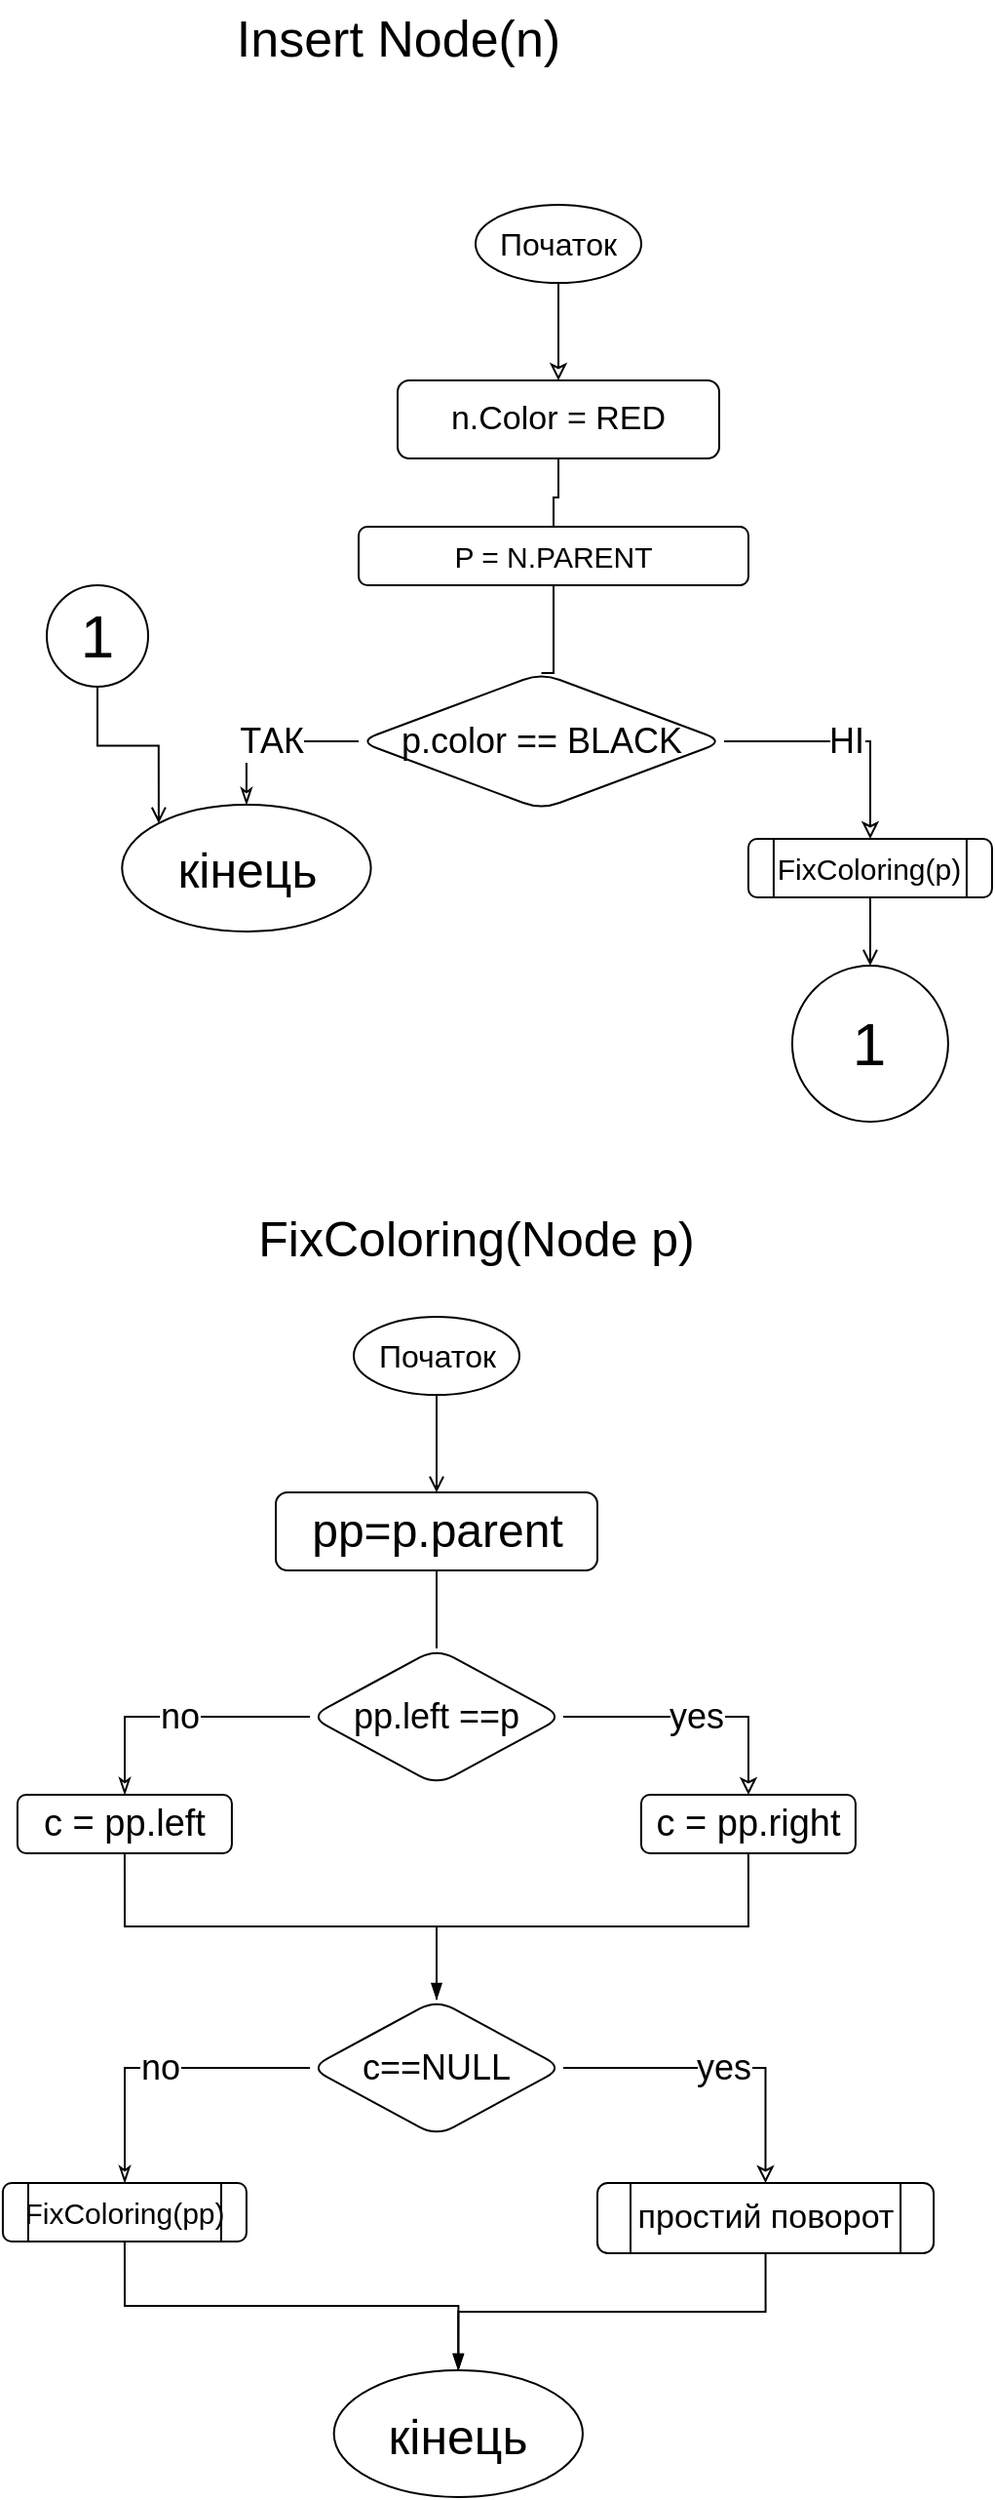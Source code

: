 <mxfile version="20.0.3" type="github">
  <diagram id="KQOMElOQD3AwJY751B6_" name="Page-1">
    <mxGraphModel dx="1421" dy="866" grid="1" gridSize="10" guides="1" tooltips="1" connect="1" arrows="1" fold="1" page="1" pageScale="1" pageWidth="827" pageHeight="1169" math="0" shadow="0">
      <root>
        <mxCell id="0" />
        <mxCell id="1" parent="0" />
        <mxCell id="D90fb7c3y0i_6Gm7GSfD-1" value="&lt;span style=&quot;font-size: 26px;&quot;&gt;Insert Node(n)&lt;/span&gt;" style="text;html=1;align=center;verticalAlign=middle;resizable=0;points=[];autosize=1;strokeColor=none;fillColor=none;fontSize=26;" vertex="1" parent="1">
          <mxGeometry x="-145" y="35.0" width="190" height="40" as="geometry" />
        </mxCell>
        <mxCell id="D90fb7c3y0i_6Gm7GSfD-2" style="edgeStyle=orthogonalEdgeStyle;rounded=0;orthogonalLoop=1;jettySize=auto;html=1;exitX=0.5;exitY=1;exitDx=0;exitDy=0;fontSize=24;entryX=0.5;entryY=0;entryDx=0;entryDy=0;endArrow=classic;endFill=0;strokeColor=#000000;strokeWidth=1;" edge="1" source="D90fb7c3y0i_6Gm7GSfD-3" target="D90fb7c3y0i_6Gm7GSfD-5" parent="1">
          <mxGeometry relative="1" as="geometry">
            <mxPoint x="32.5" y="210" as="targetPoint" />
          </mxGeometry>
        </mxCell>
        <mxCell id="D90fb7c3y0i_6Gm7GSfD-3" value="Початок" style="ellipse;whiteSpace=wrap;html=1;fontSize=16;strokeWidth=1;" vertex="1" parent="1">
          <mxGeometry x="-10" y="140" width="85" height="40" as="geometry" />
        </mxCell>
        <mxCell id="D90fb7c3y0i_6Gm7GSfD-4" style="edgeStyle=orthogonalEdgeStyle;rounded=0;orthogonalLoop=1;jettySize=auto;html=1;exitX=0.5;exitY=1;exitDx=0;exitDy=0;fontSize=11;endArrow=none;endFill=0;strokeColor=#000000;strokeWidth=1;" edge="1" source="D90fb7c3y0i_6Gm7GSfD-5" parent="1" target="D90fb7c3y0i_6Gm7GSfD-7">
          <mxGeometry relative="1" as="geometry">
            <mxPoint x="32.529" y="320" as="targetPoint" />
          </mxGeometry>
        </mxCell>
        <mxCell id="D90fb7c3y0i_6Gm7GSfD-5" value="&lt;div style=&quot;font-size: 17px;&quot;&gt;n.Color = RED&lt;/div&gt;" style="rounded=1;whiteSpace=wrap;html=1;sketch=0;fontSize=17;strokeWidth=1;" vertex="1" parent="1">
          <mxGeometry x="-50" y="230" width="165" height="40" as="geometry" />
        </mxCell>
        <mxCell id="D90fb7c3y0i_6Gm7GSfD-8" style="edgeStyle=orthogonalEdgeStyle;rounded=0;orthogonalLoop=1;jettySize=auto;html=1;exitX=0.5;exitY=1;exitDx=0;exitDy=0;endArrow=none;endFill=0;entryX=0.5;entryY=0;entryDx=0;entryDy=0;" edge="1" parent="1" source="D90fb7c3y0i_6Gm7GSfD-7" target="D90fb7c3y0i_6Gm7GSfD-11">
          <mxGeometry relative="1" as="geometry">
            <mxPoint x="29.769" y="370" as="targetPoint" />
            <Array as="points">
              <mxPoint x="30" y="380" />
            </Array>
          </mxGeometry>
        </mxCell>
        <mxCell id="D90fb7c3y0i_6Gm7GSfD-7" value="P = N.PARENT" style="rounded=1;whiteSpace=wrap;html=1;fontSize=15;" vertex="1" parent="1">
          <mxGeometry x="-70" y="305" width="200" height="30" as="geometry" />
        </mxCell>
        <mxCell id="D90fb7c3y0i_6Gm7GSfD-9" value="ТАК" style="edgeStyle=orthogonalEdgeStyle;rounded=0;orthogonalLoop=1;jettySize=auto;html=1;exitX=0;exitY=0.5;exitDx=0;exitDy=0;fontFamily=Helvetica;fontSize=18;fontColor=default;endArrow=classicThin;endFill=0;strokeWidth=1;" edge="1" source="D90fb7c3y0i_6Gm7GSfD-11" parent="1" target="D90fb7c3y0i_6Gm7GSfD-12">
          <mxGeometry relative="1" as="geometry">
            <mxPoint x="-127.54" y="480" as="targetPoint" />
          </mxGeometry>
        </mxCell>
        <mxCell id="D90fb7c3y0i_6Gm7GSfD-10" value="НІ" style="edgeStyle=orthogonalEdgeStyle;rounded=0;orthogonalLoop=1;jettySize=auto;html=1;exitX=1;exitY=0.5;exitDx=0;exitDy=0;fontFamily=Helvetica;fontSize=18;fontColor=default;endArrow=classic;endFill=0;strokeWidth=1;" edge="1" source="D90fb7c3y0i_6Gm7GSfD-11" parent="1" target="D90fb7c3y0i_6Gm7GSfD-14">
          <mxGeometry relative="1" as="geometry">
            <mxPoint x="192.46" y="480" as="targetPoint" />
          </mxGeometry>
        </mxCell>
        <mxCell id="D90fb7c3y0i_6Gm7GSfD-11" value="p.color == BLACK" style="rhombus;whiteSpace=wrap;html=1;rounded=1;sketch=0;fontFamily=Helvetica;fontSize=18;fontColor=default;strokeColor=default;fillColor=default;" vertex="1" parent="1">
          <mxGeometry x="-70" y="380" width="187.54" height="70" as="geometry" />
        </mxCell>
        <mxCell id="D90fb7c3y0i_6Gm7GSfD-12" value="&lt;font style=&quot;font-size: 25px&quot;&gt;кінець&lt;/font&gt;" style="ellipse;whiteSpace=wrap;html=1;rounded=1;sketch=0;fontSize=12;fontFamily=Helvetica;fontColor=default;strokeColor=default;fillColor=default;" vertex="1" parent="1">
          <mxGeometry x="-191.375" y="447.5" width="127.67" height="65" as="geometry" />
        </mxCell>
        <mxCell id="D90fb7c3y0i_6Gm7GSfD-15" style="edgeStyle=orthogonalEdgeStyle;rounded=0;orthogonalLoop=1;jettySize=auto;html=1;exitX=0.5;exitY=1;exitDx=0;exitDy=0;endArrow=open;endFill=0;" edge="1" parent="1" source="D90fb7c3y0i_6Gm7GSfD-14" target="D90fb7c3y0i_6Gm7GSfD-16">
          <mxGeometry relative="1" as="geometry">
            <mxPoint x="192.846" y="520" as="targetPoint" />
          </mxGeometry>
        </mxCell>
        <mxCell id="D90fb7c3y0i_6Gm7GSfD-14" value="FixColoring(p)" style="shape=process;whiteSpace=wrap;html=1;backgroundOutline=1;fontSize=15;rounded=1;" vertex="1" parent="1">
          <mxGeometry x="129.96" y="465" width="125" height="30" as="geometry" />
        </mxCell>
        <mxCell id="D90fb7c3y0i_6Gm7GSfD-16" value="&lt;font style=&quot;font-size: 31px&quot;&gt;1&lt;/font&gt;" style="ellipse;whiteSpace=wrap;html=1;aspect=fixed;rounded=1;sketch=0;fontFamily=Helvetica;fontSize=16;fontColor=default;strokeColor=default;fillColor=default;" vertex="1" parent="1">
          <mxGeometry x="152.456" y="530" width="80" height="80" as="geometry" />
        </mxCell>
        <mxCell id="D90fb7c3y0i_6Gm7GSfD-18" style="edgeStyle=orthogonalEdgeStyle;rounded=0;orthogonalLoop=1;jettySize=auto;html=1;exitX=0.5;exitY=1;exitDx=0;exitDy=0;entryX=0;entryY=0;entryDx=0;entryDy=0;endArrow=open;endFill=0;" edge="1" parent="1" source="D90fb7c3y0i_6Gm7GSfD-17" target="D90fb7c3y0i_6Gm7GSfD-12">
          <mxGeometry relative="1" as="geometry" />
        </mxCell>
        <mxCell id="D90fb7c3y0i_6Gm7GSfD-17" value="&lt;font style=&quot;font-size: 31px&quot;&gt;1&lt;/font&gt;" style="ellipse;whiteSpace=wrap;html=1;aspect=fixed;rounded=1;sketch=0;fontFamily=Helvetica;fontSize=16;fontColor=default;strokeColor=default;fillColor=default;" vertex="1" parent="1">
          <mxGeometry x="-230" y="335" width="52" height="52" as="geometry" />
        </mxCell>
        <mxCell id="D90fb7c3y0i_6Gm7GSfD-19" value="&lt;span style=&quot;font-size: 25px;&quot;&gt;FixColoring(Node p)&lt;/span&gt;" style="text;html=1;align=center;verticalAlign=middle;resizable=0;points=[];autosize=1;strokeColor=none;fillColor=none;fontSize=24;" vertex="1" parent="1">
          <mxGeometry x="-135" y="650" width="250" height="40" as="geometry" />
        </mxCell>
        <mxCell id="D90fb7c3y0i_6Gm7GSfD-20" style="edgeStyle=orthogonalEdgeStyle;rounded=0;orthogonalLoop=1;jettySize=auto;html=1;exitX=0.5;exitY=1;exitDx=0;exitDy=0;fontSize=24;entryX=0.5;entryY=0;entryDx=0;entryDy=0;endArrow=open;endFill=0;" edge="1" source="D90fb7c3y0i_6Gm7GSfD-21" target="D90fb7c3y0i_6Gm7GSfD-23" parent="1">
          <mxGeometry relative="1" as="geometry">
            <mxPoint x="-30" y="780" as="targetPoint" />
          </mxGeometry>
        </mxCell>
        <mxCell id="D90fb7c3y0i_6Gm7GSfD-21" value="Початок" style="ellipse;whiteSpace=wrap;html=1;fontSize=16;strokeWidth=1;" vertex="1" parent="1">
          <mxGeometry x="-72.5" y="710.0" width="85" height="40" as="geometry" />
        </mxCell>
        <mxCell id="D90fb7c3y0i_6Gm7GSfD-25" style="edgeStyle=orthogonalEdgeStyle;rounded=0;orthogonalLoop=1;jettySize=auto;html=1;exitX=0.5;exitY=1;exitDx=0;exitDy=0;fontSize=26;endArrow=none;endFill=0;entryX=0.5;entryY=0;entryDx=0;entryDy=0;" edge="1" parent="1" source="D90fb7c3y0i_6Gm7GSfD-23" target="D90fb7c3y0i_6Gm7GSfD-28">
          <mxGeometry relative="1" as="geometry">
            <mxPoint x="-30.231" y="870" as="targetPoint" />
            <Array as="points" />
          </mxGeometry>
        </mxCell>
        <mxCell id="D90fb7c3y0i_6Gm7GSfD-23" value="pp=p.parent" style="rounded=1;whiteSpace=wrap;html=1;sketch=0;fontSize=24;" vertex="1" parent="1">
          <mxGeometry x="-112.5" y="800" width="165" height="40" as="geometry" />
        </mxCell>
        <mxCell id="D90fb7c3y0i_6Gm7GSfD-26" value="no" style="edgeStyle=orthogonalEdgeStyle;rounded=0;orthogonalLoop=1;jettySize=auto;html=1;exitX=0;exitY=0.5;exitDx=0;exitDy=0;fontFamily=Helvetica;fontSize=18;fontColor=default;endArrow=classicThin;endFill=0;strokeWidth=1;" edge="1" source="D90fb7c3y0i_6Gm7GSfD-28" parent="1" target="D90fb7c3y0i_6Gm7GSfD-29">
          <mxGeometry relative="1" as="geometry">
            <mxPoint x="-190.04" y="970" as="targetPoint" />
          </mxGeometry>
        </mxCell>
        <mxCell id="D90fb7c3y0i_6Gm7GSfD-27" value="yes" style="edgeStyle=orthogonalEdgeStyle;rounded=0;orthogonalLoop=1;jettySize=auto;html=1;exitX=1;exitY=0.5;exitDx=0;exitDy=0;fontFamily=Helvetica;fontSize=18;fontColor=default;endArrow=classic;endFill=0;strokeWidth=1;" edge="1" source="D90fb7c3y0i_6Gm7GSfD-28" parent="1" target="D90fb7c3y0i_6Gm7GSfD-30">
          <mxGeometry relative="1" as="geometry">
            <mxPoint x="129.96" y="970" as="targetPoint" />
          </mxGeometry>
        </mxCell>
        <mxCell id="D90fb7c3y0i_6Gm7GSfD-28" value="pp.left ==p" style="rhombus;whiteSpace=wrap;html=1;rounded=1;sketch=0;fontFamily=Helvetica;fontSize=18;fontColor=default;strokeColor=default;fillColor=default;" vertex="1" parent="1">
          <mxGeometry x="-95.0" y="880" width="130" height="70" as="geometry" />
        </mxCell>
        <mxCell id="D90fb7c3y0i_6Gm7GSfD-31" style="edgeStyle=orthogonalEdgeStyle;rounded=0;orthogonalLoop=1;jettySize=auto;html=1;exitX=0.5;exitY=1;exitDx=0;exitDy=0;fontSize=19;endArrow=none;endFill=0;entryX=0.5;entryY=0;entryDx=0;entryDy=0;" edge="1" parent="1" source="D90fb7c3y0i_6Gm7GSfD-29" target="D90fb7c3y0i_6Gm7GSfD-35">
          <mxGeometry relative="1" as="geometry">
            <mxPoint x="-30" y="1050" as="targetPoint" />
          </mxGeometry>
        </mxCell>
        <mxCell id="D90fb7c3y0i_6Gm7GSfD-29" value="c = pp.left" style="rounded=1;whiteSpace=wrap;html=1;fontSize=19;" vertex="1" parent="1">
          <mxGeometry x="-245.04" y="955" width="110" height="30" as="geometry" />
        </mxCell>
        <mxCell id="D90fb7c3y0i_6Gm7GSfD-32" style="edgeStyle=orthogonalEdgeStyle;rounded=0;orthogonalLoop=1;jettySize=auto;html=1;exitX=0.5;exitY=1;exitDx=0;exitDy=0;fontSize=19;endArrow=blockThin;endFill=1;entryX=0.5;entryY=0;entryDx=0;entryDy=0;" edge="1" parent="1" source="D90fb7c3y0i_6Gm7GSfD-30" target="D90fb7c3y0i_6Gm7GSfD-35">
          <mxGeometry relative="1" as="geometry">
            <mxPoint x="-30" y="1050" as="targetPoint" />
          </mxGeometry>
        </mxCell>
        <mxCell id="D90fb7c3y0i_6Gm7GSfD-30" value="&lt;span style=&quot;font-size: 19px;&quot;&gt;c = pp.right&lt;/span&gt;" style="rounded=1;whiteSpace=wrap;html=1;fontSize=11;" vertex="1" parent="1">
          <mxGeometry x="74.96" y="955" width="110" height="30" as="geometry" />
        </mxCell>
        <mxCell id="D90fb7c3y0i_6Gm7GSfD-33" value="no" style="edgeStyle=orthogonalEdgeStyle;rounded=0;orthogonalLoop=1;jettySize=auto;html=1;exitX=0;exitY=0.5;exitDx=0;exitDy=0;fontFamily=Helvetica;fontSize=18;fontColor=default;endArrow=classicThin;endFill=0;strokeWidth=1;" edge="1" source="D90fb7c3y0i_6Gm7GSfD-35" parent="1" target="D90fb7c3y0i_6Gm7GSfD-36">
          <mxGeometry relative="1" as="geometry">
            <mxPoint x="-190.04" y="1169" as="targetPoint" />
          </mxGeometry>
        </mxCell>
        <mxCell id="D90fb7c3y0i_6Gm7GSfD-34" value="yes" style="edgeStyle=orthogonalEdgeStyle;rounded=0;orthogonalLoop=1;jettySize=auto;html=1;exitX=1;exitY=0.5;exitDx=0;exitDy=0;fontFamily=Helvetica;fontSize=18;fontColor=default;endArrow=classic;endFill=0;strokeWidth=1;" edge="1" source="D90fb7c3y0i_6Gm7GSfD-35" parent="1" target="D90fb7c3y0i_6Gm7GSfD-37">
          <mxGeometry relative="1" as="geometry">
            <mxPoint x="129.96" y="1169" as="targetPoint" />
          </mxGeometry>
        </mxCell>
        <mxCell id="D90fb7c3y0i_6Gm7GSfD-35" value="c==NULL" style="rhombus;whiteSpace=wrap;html=1;rounded=1;sketch=0;fontFamily=Helvetica;fontSize=18;fontColor=default;strokeColor=default;fillColor=default;" vertex="1" parent="1">
          <mxGeometry x="-95.0" y="1060" width="130" height="70" as="geometry" />
        </mxCell>
        <mxCell id="D90fb7c3y0i_6Gm7GSfD-38" style="edgeStyle=orthogonalEdgeStyle;rounded=0;orthogonalLoop=1;jettySize=auto;html=1;exitX=0.5;exitY=1;exitDx=0;exitDy=0;fontSize=17;endArrow=blockThin;endFill=1;entryX=0.5;entryY=0;entryDx=0;entryDy=0;" edge="1" parent="1" source="D90fb7c3y0i_6Gm7GSfD-36" target="D90fb7c3y0i_6Gm7GSfD-40">
          <mxGeometry relative="1" as="geometry">
            <mxPoint x="-20" y="1250" as="targetPoint" />
          </mxGeometry>
        </mxCell>
        <mxCell id="D90fb7c3y0i_6Gm7GSfD-36" value="FixColoring(pp)" style="shape=process;whiteSpace=wrap;html=1;backgroundOutline=1;fontSize=15;rounded=1;" vertex="1" parent="1">
          <mxGeometry x="-252.54" y="1154" width="125" height="30" as="geometry" />
        </mxCell>
        <mxCell id="D90fb7c3y0i_6Gm7GSfD-39" style="edgeStyle=orthogonalEdgeStyle;rounded=0;orthogonalLoop=1;jettySize=auto;html=1;exitX=0.5;exitY=1;exitDx=0;exitDy=0;fontSize=17;endArrow=blockThin;endFill=1;" edge="1" parent="1" source="D90fb7c3y0i_6Gm7GSfD-37" target="D90fb7c3y0i_6Gm7GSfD-40">
          <mxGeometry relative="1" as="geometry">
            <mxPoint x="-20" y="1240" as="targetPoint" />
          </mxGeometry>
        </mxCell>
        <mxCell id="D90fb7c3y0i_6Gm7GSfD-37" value="простий поворот" style="shape=process;whiteSpace=wrap;html=1;backgroundOutline=1;fontSize=17;rounded=1;" vertex="1" parent="1">
          <mxGeometry x="52.5" y="1154" width="172.54" height="36" as="geometry" />
        </mxCell>
        <mxCell id="D90fb7c3y0i_6Gm7GSfD-40" value="&lt;font style=&quot;font-size: 25px&quot;&gt;кінець&lt;/font&gt;" style="ellipse;whiteSpace=wrap;html=1;rounded=1;sketch=0;fontSize=12;fontFamily=Helvetica;fontColor=default;strokeColor=default;fillColor=default;" vertex="1" parent="1">
          <mxGeometry x="-82.675" y="1250" width="127.67" height="65" as="geometry" />
        </mxCell>
      </root>
    </mxGraphModel>
  </diagram>
</mxfile>
